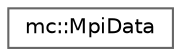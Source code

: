 digraph "Graphical Class Hierarchy"
{
 // LATEX_PDF_SIZE
  bgcolor="transparent";
  edge [fontname=Helvetica,fontsize=10,labelfontname=Helvetica,labelfontsize=10];
  node [fontname=Helvetica,fontsize=10,shape=box,height=0.2,width=0.4];
  rankdir="LR";
  Node0 [id="Node000000",label="mc::MpiData",height=0.2,width=0.4,color="grey40", fillcolor="white", style="filled",URL="$structmc_1_1MpiData.html",tooltip="Structure for storing data used in MPI custom reduction."];
}
